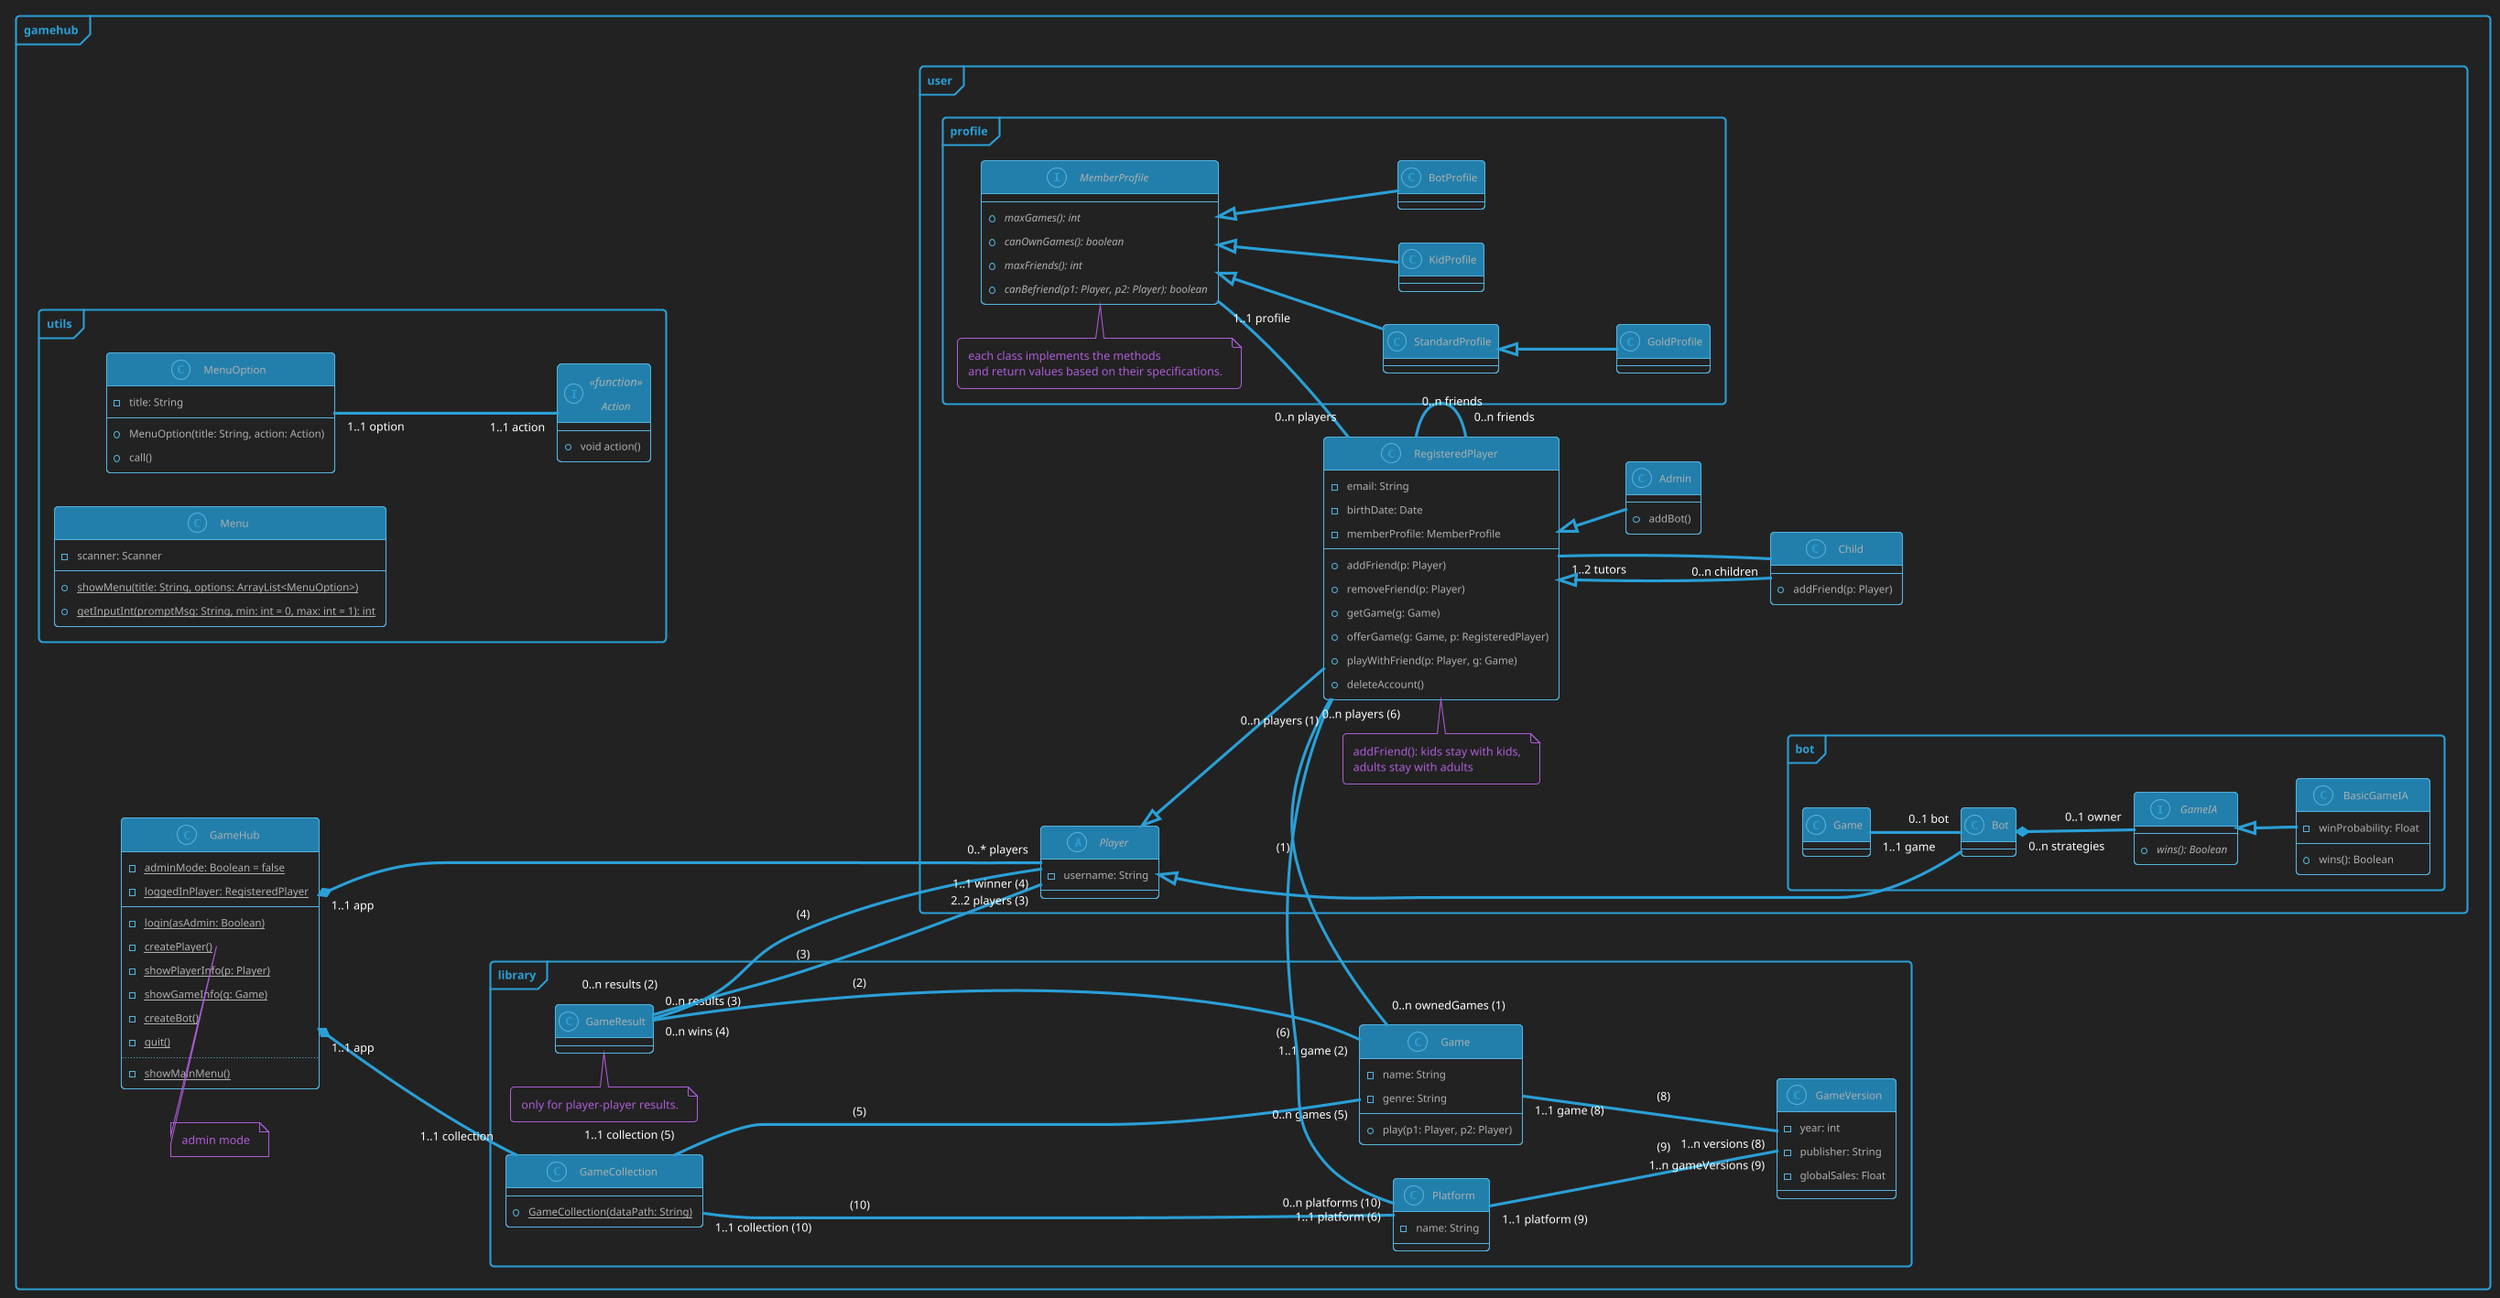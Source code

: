 @startuml architecture_draft

!theme cyborg-outline
skinparam BackgroundColor #222222
'skinparam groupInheritance 2
skinparam PackageStyle frame
'skinparam linetype ortho
left to right direction





package gamehub {

    class GameHub {
        - {static} adminMode: Boolean = false
        - {static} loggedInPlayer: RegisteredPlayer
        --
        - {static} login(asAdmin: Boolean)
        - {static} createPlayer()
        - {static} showPlayerInfo(p: Player)
        - {static} showGameInfo(g: Game)
        - {static} createBot()
        - {static} quit()
        ..
        - {static} showMainMenu()
    }
    note left of GameHub::createPlayer
        admin mode
    end note





    package utils {
        interface Action <<function>> {
            + void action()
        }

        class MenuOption {
            - title: String
            --
            + MenuOption(title: String, action: Action)
            + call()
        }
        MenuOption "1..1 option" --- "1..1 action" Action

        class Menu {
            - scanner: Scanner
            --
            + {static} showMenu(title: String, options: ArrayList<MenuOption>)
            + {static} getInputInt(promptMsg: String, min: int = 0, max: int = 1): int
        }
    }





    package user {
        abstract class Player {
            - username: String
        }
        GameHub "1..1 app" *-- "0..* players" Player





        package profile {
            interface MemberProfile {
                + {abstract} maxGames(): int
                + {abstract} canOwnGames(): boolean
                + {abstract} maxFriends(): int
                + {abstract} canBefriend(p1: Player, p2: Player): boolean
            }

            note top of MemberProfile
                each class implements the methods
                and return values based on their specifications.
            end note

            class StandardProfile {}
            MemberProfile <|-down- StandardProfile 
            class GoldProfile {}
            StandardProfile <|-down- GoldProfile 
            class KidProfile {}
            MemberProfile <|-down- KidProfile 
            class BotProfile {}
            MemberProfile <|-down- BotProfile 
        }





        class RegisteredPlayer {
            - email: String
            - birthDate: Date
            - memberProfile: MemberProfile
            --
            + addFriend(p: Player)
            + removeFriend(p: Player)
            + getGame(g: Game)
            + offerGame(g: Game, p: RegisteredPlayer)
            + playWithFriend(p: Player, g: Game)
            + deleteAccount()
        }
        Player <|-down- RegisteredPlayer
        RegisteredPlayer "0..n friends \n" -- "0..n friends" RegisteredPlayer
        MemberProfile "1..1 profile" -- "0..n players" RegisteredPlayer

        note top of RegisteredPlayer
            addFriend(): kids stay with kids,
            adults stay with adults
        end note





        class Child {
            --
            + addFriend(p: Player)
        }
        Child "0..n children" --- "1..2 tutors" RegisteredPlayer

        note right of Child::tutors
            min 1 and max 2.
        end note

        RegisteredPlayer <|-down- Child





        class Admin {
            --
            + addBot()
        }
        RegisteredPlayer <|-- Admin





        package bot {
            class Bot {}
            Player <|-down---- Bot
            Game "1..1 game" -- "0..1 bot" Bot





            interface GameIA {
                + {abstract} wins(): Boolean
            }
            Bot "0..n strategies" *--- "0..1 owner" GameIA

            class BasicGameIA {
                - winProbability: Float
                --
                + wins(): Boolean
            }
            GameIA <|-down- BasicGameIA
        }
    }





    package library {
        class Game {
            - name: String
            - genre: String
            --
            + play(p1: Player, p2: Player)
        }
        RegisteredPlayer "0..n players (1)" ----- "0..n ownedGames (1)" Game: (1)





        class GameVersion {
            - year: int
            - publisher: String
            - globalSales: Float
        }
        Game "1..1 game (8)" --- "1..n versions (8)" GameVersion: (8)
        Platform "1..1 platform (9)" --- "1..n gameVersions (9)" GameVersion: (9)




        class GameResult {}
        GameResult "0..n results (2)" ----- "1..1 game (2)" Game: (2)
        GameResult "0..n results (3)" ---- "2..2 players (3)" Player: (3)
        GameResult "0..n wins (4)" ---- "1..1 winner (4)" Player: (4)
        note top of GameResult
            only for player-player results.
        end note





        class GameCollection {
            --
            + {static} GameCollection(dataPath: String)
        }
        GameCollection "1..1 collection (5)" ----- "0..n games (5)" Game: (5)
        GameCollection "1..1 collection (10)" ----- "0..n platforms (10)" Platform: (10)
        GameHub "1..1 app" *--- "1..1 collection" GameCollection





        class Platform {
            - name: String
        }
        Platform "1..1 platform (6)" ----- "0..n players (6)" RegisteredPlayer: (6)
    }

}





@enduml